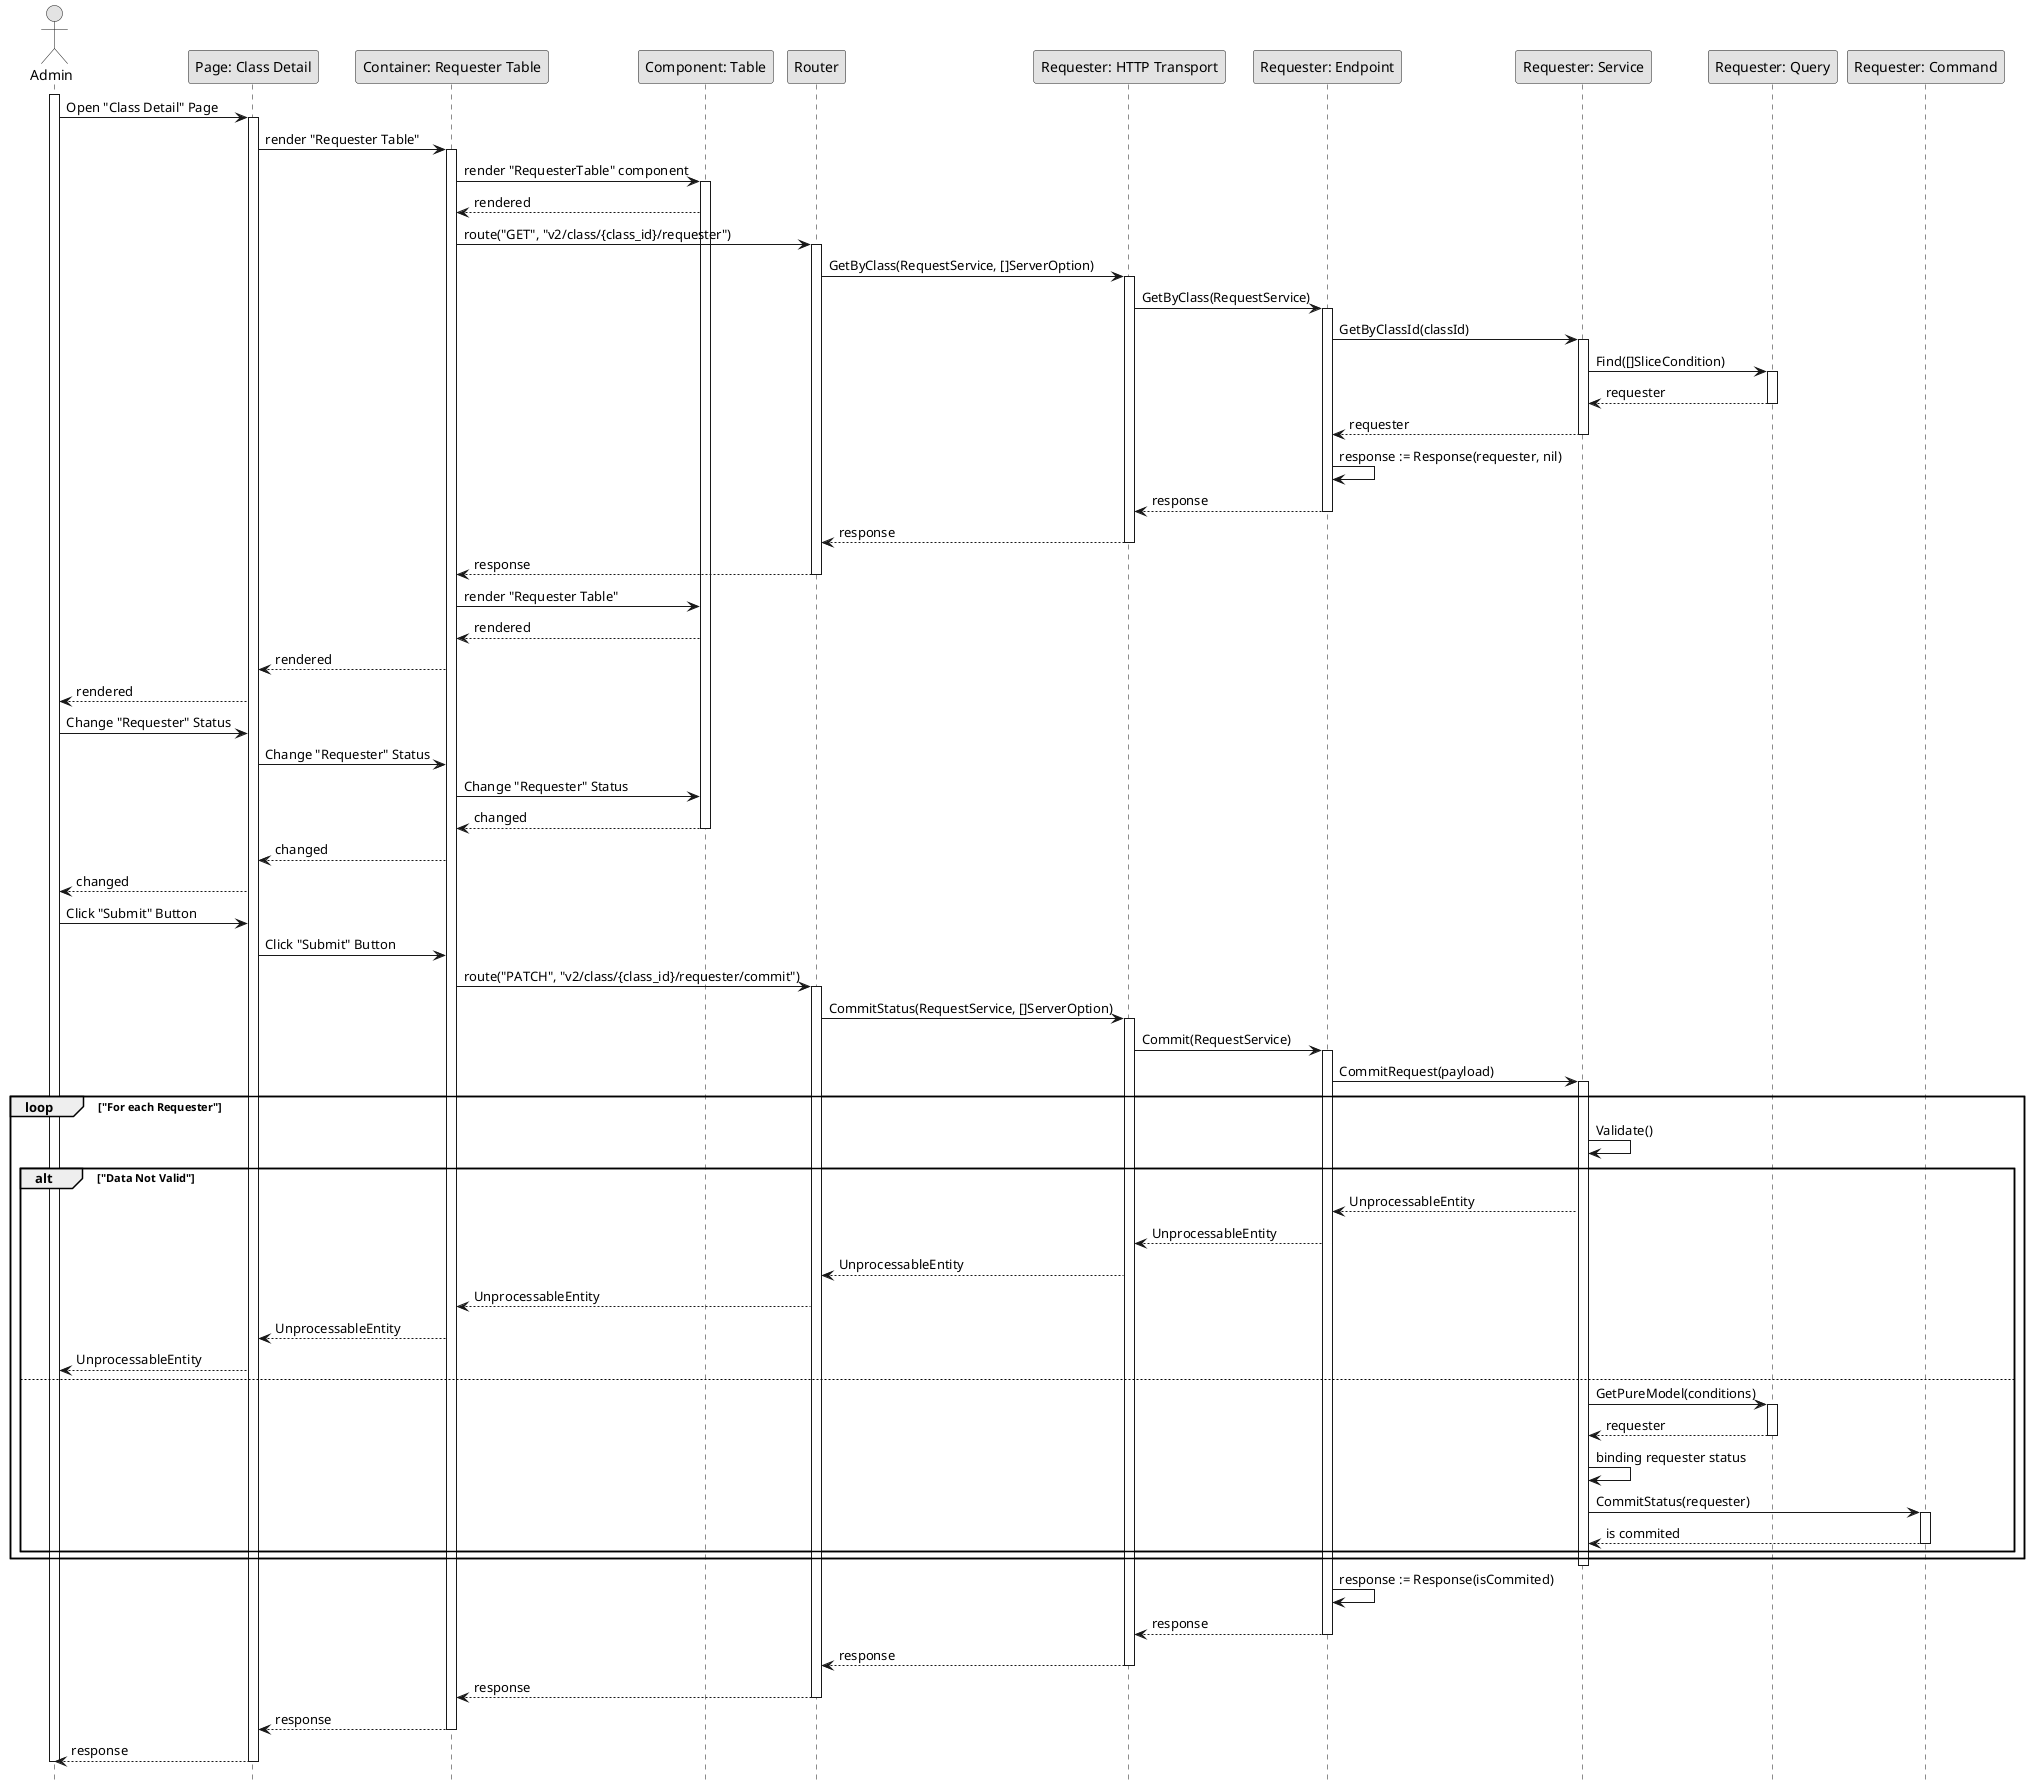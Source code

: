 @startuml GetRequester

skinparam Monochrome true
skinparam Shadowing false
hide footbox

actor Admin
participant "Page: Class Detail" as ClassDetailPage
participant "Container: Requester Table" as RequesterTableContainer
participant "Component: Table" as RequesterTable
participant "Router" as Router
participant "Requester: HTTP Transport" as RequestHTTPTransport
participant "Requester: Endpoint" as RequestEndpoint
participant "Requester: Service" as RequestService
participant "Requester: Query" as RequestQuery
participant "Requester: Command" as RequestCommand

activate Admin

Admin->ClassDetailPage: Open "Class Detail" Page
activate ClassDetailPage
ClassDetailPage->RequesterTableContainer: render "Requester Table"
activate RequesterTableContainer
RequesterTableContainer->RequesterTable: render "RequesterTable" component
activate RequesterTable
RequesterTable-->RequesterTableContainer: rendered
RequesterTableContainer->Router: route("GET", "v2/class/{class_id}/requester")
activate Router
Router->RequestHTTPTransport: GetByClass(RequestService, []ServerOption)
activate RequestHTTPTransport
RequestHTTPTransport->RequestEndpoint: GetByClass(RequestService)
activate RequestEndpoint
RequestEndpoint->RequestService: GetByClassId(classId)
activate RequestService
RequestService->RequestQuery: Find([]SliceCondition)
activate RequestQuery
RequestQuery-->RequestService: requester
deactivate RequestQuery
RequestService-->RequestEndpoint: requester
deactivate RequestService
RequestEndpoint->RequestEndpoint: response := Response(requester, nil)
RequestEndpoint-->RequestHTTPTransport: response
deactivate RequestEndpoint
RequestHTTPTransport-->Router: response
deactivate RequestHTTPTransport
Router-->RequesterTableContainer: response
deactivate Router
RequesterTableContainer->RequesterTable: render "Requester Table"
RequesterTable-->RequesterTableContainer: rendered
RequesterTableContainer-->ClassDetailPage: rendered
ClassDetailPage-->Admin: rendered

Admin->ClassDetailPage: Change "Requester" Status
ClassDetailPage->RequesterTableContainer: Change "Requester" Status
RequesterTableContainer->RequesterTable: Change "Requester" Status
RequesterTable-->RequesterTableContainer: changed
deactivate RequesterTable
RequesterTableContainer-->ClassDetailPage: changed
ClassDetailPage-->Admin: changed

Admin->ClassDetailPage: Click "Submit" Button
ClassDetailPage->RequesterTableContainer: Click "Submit" Button

RequesterTableContainer->Router: route("PATCH", "v2/class/{class_id}/requester/commit")
activate Router
Router->RequestHTTPTransport: CommitStatus(RequestService, []ServerOption)
activate RequestHTTPTransport
RequestHTTPTransport->RequestEndpoint: Commit(RequestService)
activate RequestEndpoint
RequestEndpoint->RequestService: CommitRequest(payload)
activate RequestService
loop "For each Requester"
    RequestService->RequestService: Validate()
    
    alt "Data Not Valid"
        RequestService-->RequestEndpoint: UnprocessableEntity
        RequestEndpoint-->RequestHTTPTransport: UnprocessableEntity
        RequestHTTPTransport-->Router: UnprocessableEntity
        Router-->RequesterTableContainer: UnprocessableEntity
        RequesterTableContainer-->ClassDetailPage: UnprocessableEntity
        ClassDetailPage-->Admin: UnprocessableEntity
    else
        RequestService->RequestQuery: GetPureModel(conditions)
        activate RequestQuery
        RequestQuery-->RequestService: requester
        deactivate RequestQuery
        RequestService->RequestService: binding requester status
        RequestService->RequestCommand: CommitStatus(requester)
        activate RequestCommand
        RequestCommand-->RequestService: is commited
        deactivate RequestCommand
    end
end
deactivate RequestService
RequestEndpoint->RequestEndpoint: response := Response(isCommited)
RequestEndpoint-->RequestHTTPTransport: response
deactivate RequestEndpoint
RequestHTTPTransport-->Router: response
deactivate RequestHTTPTransport
Router-->RequesterTableContainer: response
deactivate Router
RequesterTableContainer-->ClassDetailPage: response
deactivate RequesterTableContainer
ClassDetailPage-->Admin: response
deactivate ClassDetailPage
deactivate Admin

@enduml